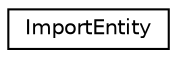 digraph "Graphical Class Hierarchy"
{
 // LATEX_PDF_SIZE
  edge [fontname="Helvetica",fontsize="10",labelfontname="Helvetica",labelfontsize="10"];
  node [fontname="Helvetica",fontsize="10",shape=record];
  rankdir="LR";
  Node0 [label="ImportEntity",height=0.2,width=0.4,color="black", fillcolor="white", style="filled",URL="$struct_import_entity.html",tooltip=" "];
}
